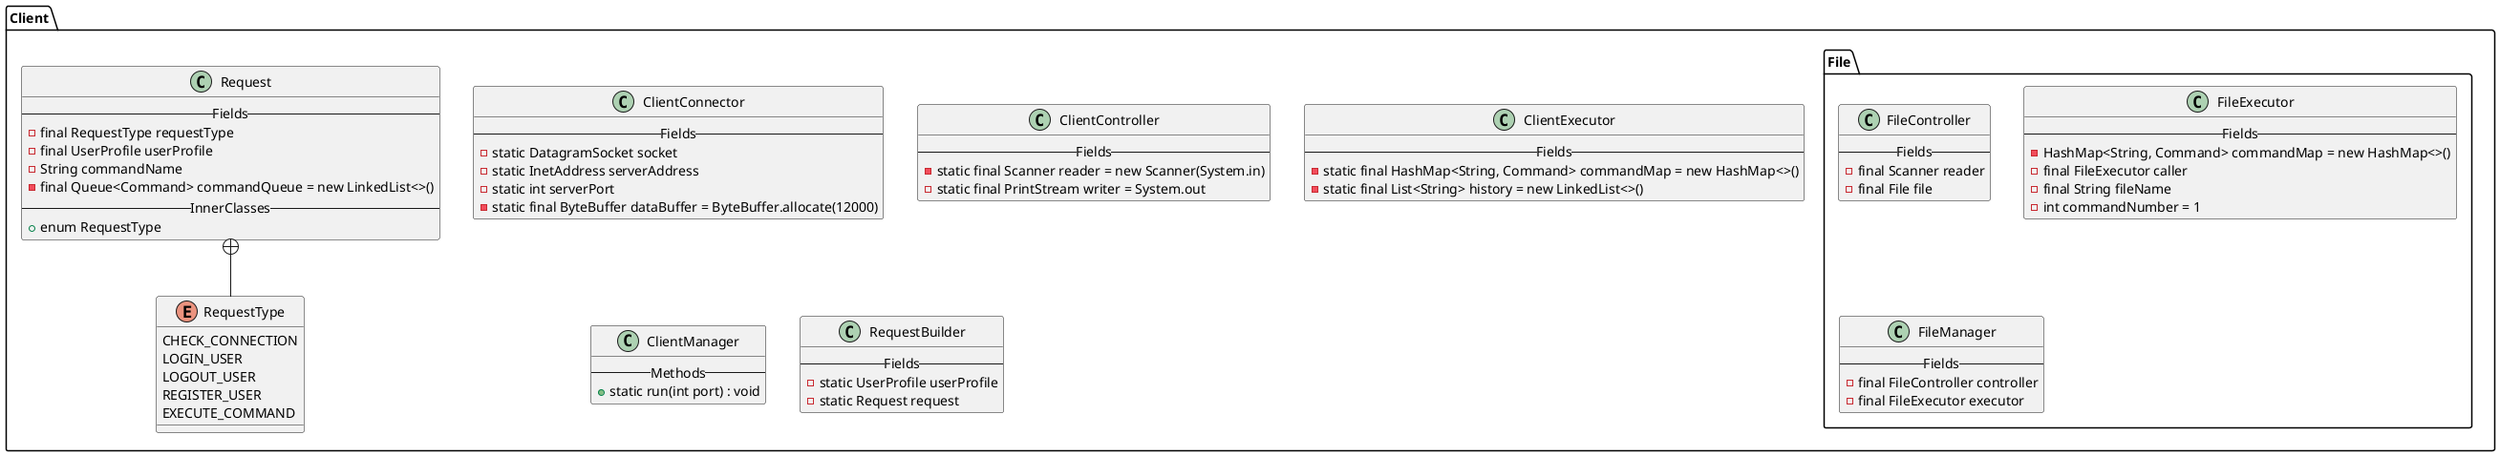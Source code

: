 @startuml

package Client {
    class ClientConnector {
    --Fields--
    - static DatagramSocket socket
    - static InetAddress serverAddress
    - static int serverPort
    - static final ByteBuffer dataBuffer = ByteBuffer.allocate(12000)
    }

    class ClientController {
    --Fields--
    - static final Scanner reader = new Scanner(System.in)
    - static final PrintStream writer = System.out
    }

    class ClientExecutor {
    --Fields--
    - static final HashMap<String, Command> commandMap = new HashMap<>()
    - static final List<String> history = new LinkedList<>()
    }

    class ClientManager {
    --Methods--
    + static run(int port) : void
    }

    class Request {
    --Fields--
    - final RequestType requestType
    - final UserProfile userProfile
    - String commandName
    - final Queue<Command> commandQueue = new LinkedList<>()
    --InnerClasses--
    + enum RequestType
    }

    enum RequestType {
    CHECK_CONNECTION
    LOGIN_USER
    LOGOUT_USER
    REGISTER_USER
    EXECUTE_COMMAND
    }

    RequestType -up-+ Request

    class RequestBuilder {
    --Fields--
    - static UserProfile userProfile
    - static Request request
    }

    package File {
        class FileController {
        --Fields--
        - final Scanner reader
        - final File file
        }

        class FileExecutor {
        --Fields--
        - HashMap<String, Command> commandMap = new HashMap<>()
        - final FileExecutor caller
        - final String fileName
        - int commandNumber = 1
        }

        class FileManager {
        --Fields--
        - final FileController controller
        - final FileExecutor executor
        }
    }
}

@enduml